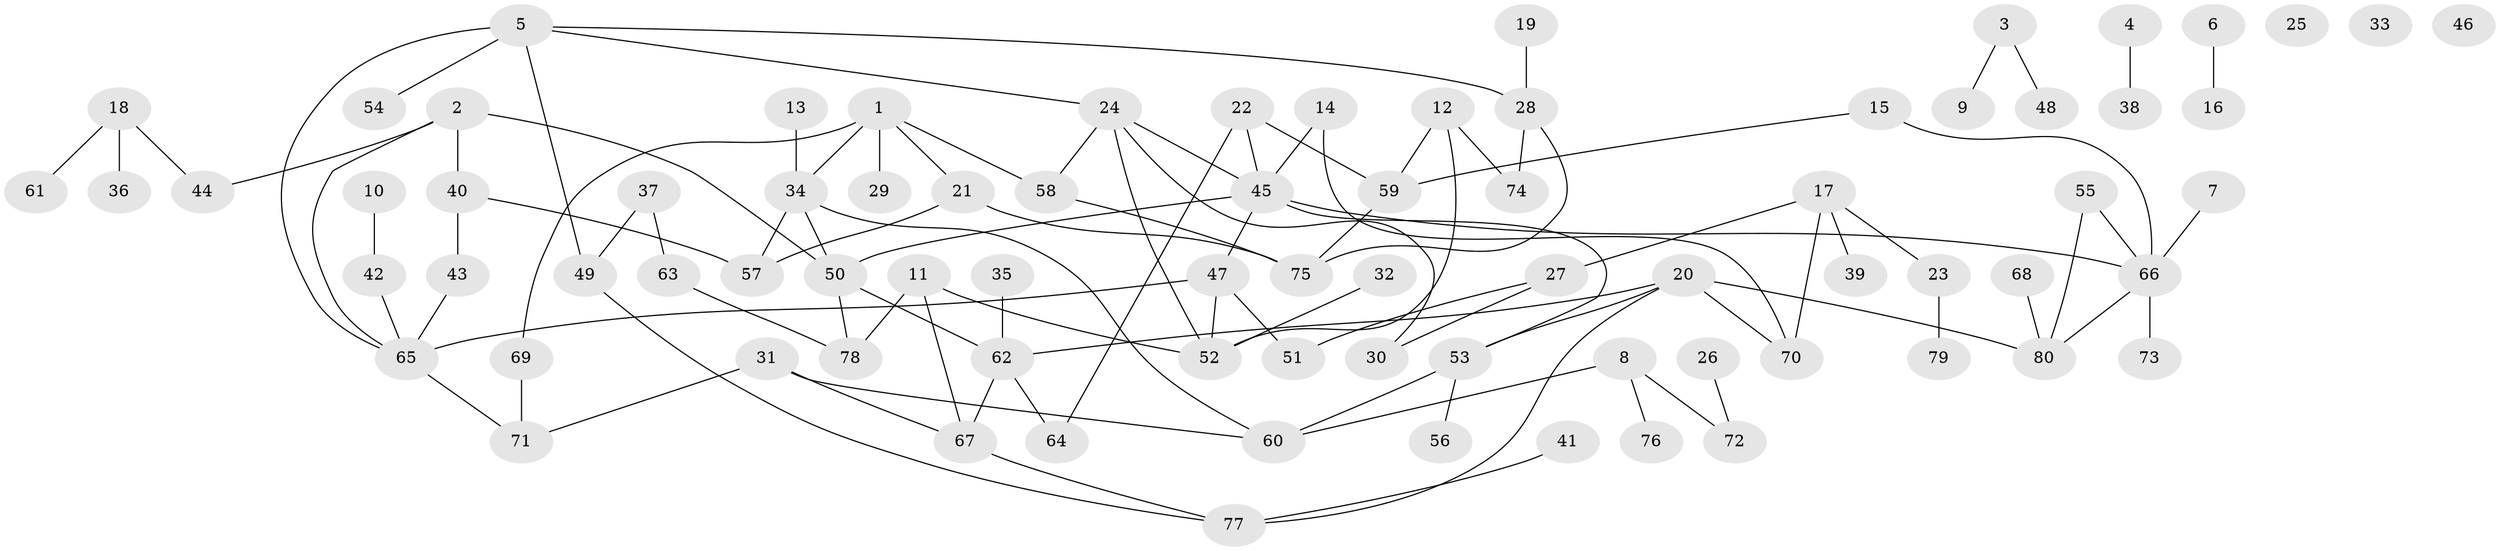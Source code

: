 // coarse degree distribution, {6: 0.08571428571428572, 4: 0.14285714285714285, 1: 0.3142857142857143, 2: 0.17142857142857143, 3: 0.14285714285714285, 5: 0.08571428571428572, 8: 0.02857142857142857, 7: 0.02857142857142857}
// Generated by graph-tools (version 1.1) at 2025/48/03/04/25 22:48:14]
// undirected, 80 vertices, 102 edges
graph export_dot {
  node [color=gray90,style=filled];
  1;
  2;
  3;
  4;
  5;
  6;
  7;
  8;
  9;
  10;
  11;
  12;
  13;
  14;
  15;
  16;
  17;
  18;
  19;
  20;
  21;
  22;
  23;
  24;
  25;
  26;
  27;
  28;
  29;
  30;
  31;
  32;
  33;
  34;
  35;
  36;
  37;
  38;
  39;
  40;
  41;
  42;
  43;
  44;
  45;
  46;
  47;
  48;
  49;
  50;
  51;
  52;
  53;
  54;
  55;
  56;
  57;
  58;
  59;
  60;
  61;
  62;
  63;
  64;
  65;
  66;
  67;
  68;
  69;
  70;
  71;
  72;
  73;
  74;
  75;
  76;
  77;
  78;
  79;
  80;
  1 -- 21;
  1 -- 29;
  1 -- 34;
  1 -- 58;
  1 -- 69;
  2 -- 40;
  2 -- 44;
  2 -- 50;
  2 -- 65;
  3 -- 9;
  3 -- 48;
  4 -- 38;
  5 -- 24;
  5 -- 28;
  5 -- 49;
  5 -- 54;
  5 -- 65;
  6 -- 16;
  7 -- 66;
  8 -- 60;
  8 -- 72;
  8 -- 76;
  10 -- 42;
  11 -- 52;
  11 -- 67;
  11 -- 78;
  12 -- 52;
  12 -- 59;
  12 -- 74;
  13 -- 34;
  14 -- 45;
  14 -- 70;
  15 -- 59;
  15 -- 66;
  17 -- 23;
  17 -- 27;
  17 -- 39;
  17 -- 70;
  18 -- 36;
  18 -- 44;
  18 -- 61;
  19 -- 28;
  20 -- 53;
  20 -- 62;
  20 -- 70;
  20 -- 77;
  20 -- 80;
  21 -- 57;
  21 -- 75;
  22 -- 45;
  22 -- 59;
  22 -- 64;
  23 -- 79;
  24 -- 30;
  24 -- 45;
  24 -- 52;
  24 -- 58;
  26 -- 72;
  27 -- 30;
  27 -- 51;
  28 -- 74;
  28 -- 75;
  31 -- 60;
  31 -- 67;
  31 -- 71;
  32 -- 52;
  34 -- 50;
  34 -- 57;
  34 -- 60;
  35 -- 62;
  37 -- 49;
  37 -- 63;
  40 -- 43;
  40 -- 57;
  41 -- 77;
  42 -- 65;
  43 -- 65;
  45 -- 47;
  45 -- 50;
  45 -- 53;
  45 -- 66;
  47 -- 51;
  47 -- 52;
  47 -- 65;
  49 -- 77;
  50 -- 62;
  50 -- 78;
  53 -- 56;
  53 -- 60;
  55 -- 66;
  55 -- 80;
  58 -- 75;
  59 -- 75;
  62 -- 64;
  62 -- 67;
  63 -- 78;
  65 -- 71;
  66 -- 73;
  66 -- 80;
  67 -- 77;
  68 -- 80;
  69 -- 71;
}
